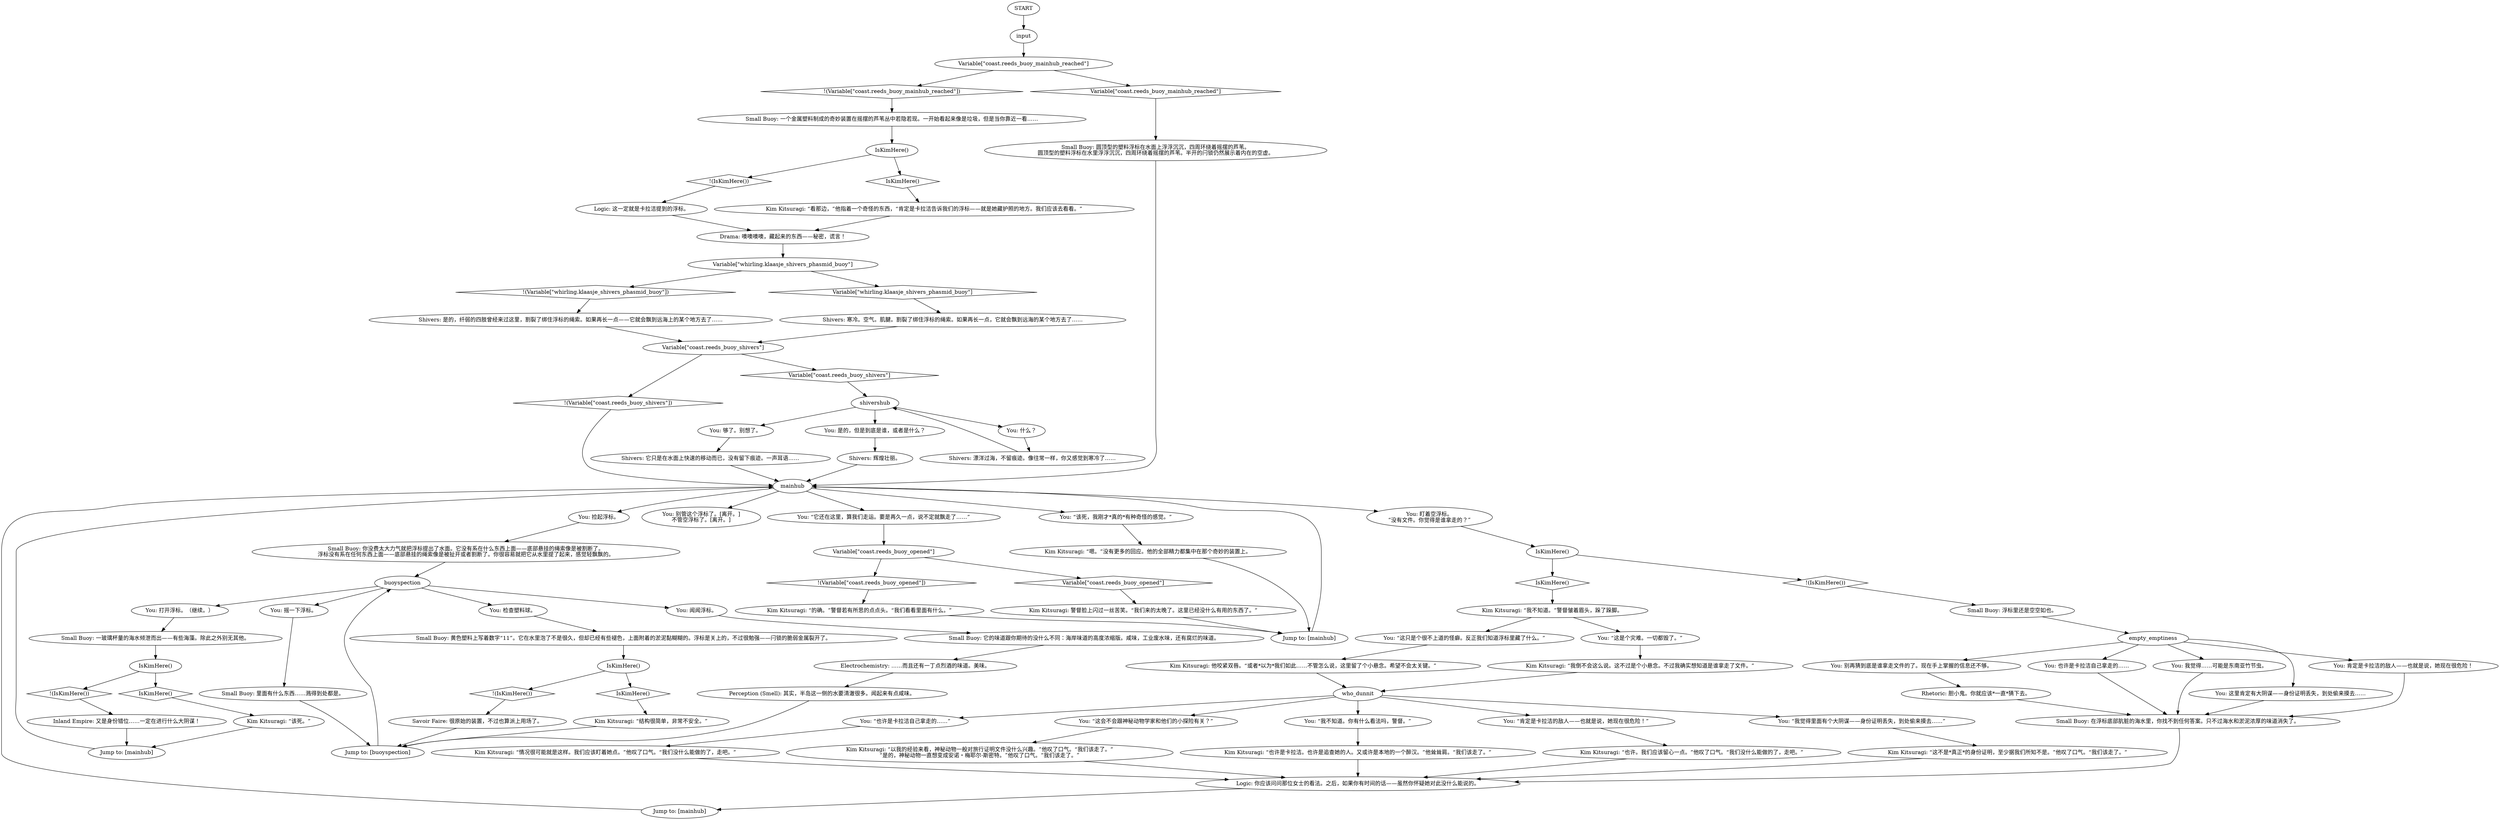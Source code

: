 # COAST / SMALL BUOY
# Here you can find Klaasje's buoy if you know about it.
# ==================================================
digraph G {
	  0 [label="START"];
	  1 [label="input"];
	  2 [label="You: “肯定是卡拉洁的敌人——也就是说，她现在很危险！”"];
	  3 [label="You: 这里肯定有大阴谋——身份证明丢失，到处偷来摸去……"];
	  4 [label="Logic: 你应该问问那位女士的看法。之后，如果你有时间的话——虽然你怀疑她对此没什么能说的。"];
	  5 [label="Jump to: [mainhub]"];
	  6 [label="You: 够了。别想了。"];
	  7 [label="Kim Kitsuragi: “的确。”警督若有所思的点点头。“我们看看里面有什么。”"];
	  8 [label="Perception (Smell): 其实，半岛这一侧的水要清澈很多。闻起来有点咸味。"];
	  9 [label="empty_emptiness"];
	  10 [label="buoyspection"];
	  11 [label="Savoir Faire: 很原始的装置，不过也算派上用场了。"];
	  12 [label="Kim Kitsuragi: “看那边，”他指着一个奇怪的东西，“肯定是卡拉洁告诉我们的浮标——就是她藏护照的地方。我们应该去看看。”"];
	  13 [label="Shivers: 是的，纤弱的四肢曾经来过这里，割裂了绑住浮标的绳索。如果再长一点——它就会飘到远海上的某个地方去了……"];
	  14 [label="You: “我觉得里面有个大阴谋——身份证明丢失，到处偷来摸去……”"];
	  16 [label="Variable[\"whirling.klaasje_shivers_phasmid_buoy\"]"];
	  17 [label="Variable[\"whirling.klaasje_shivers_phasmid_buoy\"]", shape=diamond];
	  18 [label="!(Variable[\"whirling.klaasje_shivers_phasmid_buoy\"])", shape=diamond];
	  19 [label="You: “这只是个很不上道的怪癖。反正我们知道浮标里藏了什么。”"];
	  20 [label="You: “该死，我刚才*真的*有种奇怪的感觉。”"];
	  21 [label="Small Buoy: 一个金属塑料制成的奇妙装置在摇摆的芦苇丛中若隐若现。一开始看起来像是垃圾，但是当你靠近一看……"];
	  22 [label="IsKimHere()"];
	  23 [label="IsKimHere()", shape=diamond];
	  24 [label="!(IsKimHere())", shape=diamond];
	  25 [label="Kim Kitsuragi: “这不是*真正*的身份证明，至少据我们所知不是。”他叹了口气。“我们该走了。”"];
	  26 [label="Kim Kitsuragi: “以我的经验来看，神秘动物一般对旅行证明文件没什么兴趣。”他叹了口气。“我们该走了。”\n“是的，神秘动物一直想变成安诺・梅耶尔-斯密特。”他叹了口气。“我们该走了。”"];
	  27 [label="Rhetoric: 胆小鬼。你就应该*一直*猜下去。"];
	  28 [label="You: 是的，但是到底是谁，或者是什么？"];
	  29 [label="Kim Kitsuragi: “该死。”"];
	  30 [label="Inland Empire: 又是身份错位……一定在进行什么大阴谋！"];
	  31 [label="You: 肯定是卡拉洁的敌人——也就是说，她现在很危险！"];
	  32 [label="Shivers: 辉煌壮丽。"];
	  33 [label="Variable[\"coast.reeds_buoy_opened\"]"];
	  34 [label="Variable[\"coast.reeds_buoy_opened\"]", shape=diamond];
	  35 [label="!(Variable[\"coast.reeds_buoy_opened\"])", shape=diamond];
	  36 [label="You: 别管这个浮标了。[离开。]\n不管空浮标了。[离开。]"];
	  37 [label="Logic: 这一定就是卡拉洁提到的浮标。"];
	  38 [label="Small Buoy: 里面有什么东西……溅得到处都是。"];
	  39 [label="You: 捡起浮标。"];
	  40 [label="IsKimHere()"];
	  41 [label="IsKimHere()", shape=diamond];
	  42 [label="!(IsKimHere())", shape=diamond];
	  43 [label="Kim Kitsuragi: 他咬紧双唇。“或者*以为*我们如此……不管怎么说，这里留了个小悬念。希望不会太关键。”"];
	  44 [label="Jump to: [mainhub]"];
	  45 [label="Kim Kitsuragi: “我倒不会这么说。这不过是个小悬念。不过我确实想知道是谁拿走了文件。”"];
	  46 [label="You: 别再猜到底是谁拿走文件的了。现在手上掌握的信息还不够。"];
	  47 [label="You: 打开浮标。（继续。）"];
	  48 [label="You: “也许是卡拉洁自己拿走的……”"];
	  49 [label="Shivers: 漂洋过海，不留痕迹。像往常一样，你又感觉到寒冷了……"];
	  50 [label="You: 检查塑料球。"];
	  51 [label="Small Buoy: 你没费太大力气就把浮标提出了水面。它没有系在什么东西上面——底部悬挂的绳索像是被割断了。\n浮标没有系在任何东西上面——底部悬挂的绳索像是被扯开或者割断了。你很容易就把它从水里提了起来，感觉轻飘飘的。"];
	  52 [label="Small Buoy: 黄色塑料上写着数字“11”。它在水里泡了不是很久，但却已经有些褪色，上面附着的淤泥黏糊糊的。浮标是关上的，不过很勉强——闩锁的脆弱金属裂开了。"];
	  53 [label="Small Buoy: 圆顶型的塑料浮标在水面上浮浮沉沉，四周环绕着摇摆的芦苇。\n圆顶型的塑料浮标在水里浮浮沉沉，四周环绕着摇摆的芦苇。半开的闩锁仍然展示着内在的空虚。"];
	  54 [label="You: “它还在这里，算我们走运。要是再久一点，说不定就飘走了……”"];
	  55 [label="IsKimHere()"];
	  56 [label="IsKimHere()", shape=diamond];
	  57 [label="!(IsKimHere())", shape=diamond];
	  58 [label="You: “这是个灾难。一切都毁了。”"];
	  59 [label="Shivers: 寒冷。空气。肌腱。割裂了绑住浮标的绳索。如果再长一点，它就会飘到远海的某个地方去了……"];
	  60 [label="Kim Kitsuragi: “我不知道。”警督皱着眉头，跺了跺脚。"];
	  61 [label="who_dunnit"];
	  62 [label="You: “这会不会跟神秘动物学家和他们的小探险有关？”"];
	  63 [label="Electrochemistry: ……而且还有一丁点烈酒的味道。美味。"];
	  64 [label="Small Buoy: 在浮标底部肮脏的海水里，你找不到任何答案。只不过海水和淤泥浓厚的味道消失了。"];
	  65 [label="You: 也许是卡拉洁自己拿走的……"];
	  66 [label="shivershub"];
	  67 [label="Kim Kitsuragi: “情况很可能就是这样。我们应该盯着她点。”他叹了口气。“我们没什么能做的了，走吧。”"];
	  68 [label="You: 什么？"];
	  69 [label="Small Buoy: 一玻璃杯量的海水倾泄而出——有些海藻。除此之外别无其他。"];
	  70 [label="Variable[\"coast.reeds_buoy_mainhub_reached\"]"];
	  71 [label="Variable[\"coast.reeds_buoy_mainhub_reached\"]", shape=diamond];
	  72 [label="!(Variable[\"coast.reeds_buoy_mainhub_reached\"])", shape=diamond];
	  73 [label="Small Buoy: 浮标里还是空空如也。"];
	  74 [label="IsKimHere()"];
	  75 [label="IsKimHere()", shape=diamond];
	  76 [label="!(IsKimHere())", shape=diamond];
	  77 [label="Shivers: 它只是在水面上快速的移动而已，没有留下痕迹。一声耳语……"];
	  78 [label="Small Buoy: 它的味道跟你期待的没什么不同：海岸味道的高度浓缩版。咸味，工业废水味，还有腐烂的味道。"];
	  79 [label="Jump to: [buoyspection]"];
	  80 [label="You: 我觉得……可能是东南亚竹节虫。"];
	  81 [label="Drama: 噢噢噢噢，藏起来的东西——秘密，谎言！"];
	  82 [label="mainhub"];
	  83 [label="Variable[\"coast.reeds_buoy_shivers\"]"];
	  84 [label="Variable[\"coast.reeds_buoy_shivers\"]", shape=diamond];
	  85 [label="!(Variable[\"coast.reeds_buoy_shivers\"])", shape=diamond];
	  86 [label="Kim Kitsuragi: “也许是卡拉洁。也许是追查她的人。又或许是本地的一个醉汉。”他耸耸肩。“我们该走了。”"];
	  87 [label="You: 闻闻浮标。"];
	  88 [label="Kim Kitsuragi: “嗯。”没有更多的回应。他的全部精力都集中在那个奇妙的装置上。"];
	  89 [label="You: 盯着空浮标。\n“没有文件。你觉得是谁拿走的？”"];
	  90 [label="Jump to: [mainhub]"];
	  91 [label="You: 摇一下浮标。"];
	  92 [label="Kim Kitsuragi: “结构很简单，非常不安全。”"];
	  93 [label="Kim Kitsuragi: “也许。我们应该留心一点。”他叹了口气。“我们没什么能做的了，走吧。”"];
	  94 [label="Kim Kitsuragi: 警督脸上闪过一丝苦笑。“我们来的太晚了。这里已经没什么有用的东西了。”"];
	  95 [label="You: “我不知道。你有什么看法吗，警督。”"];
	  0 -> 1
	  1 -> 70
	  2 -> 93
	  3 -> 64
	  4 -> 5
	  5 -> 82
	  6 -> 77
	  7 -> 90
	  8 -> 79
	  9 -> 65
	  9 -> 3
	  9 -> 46
	  9 -> 80
	  9 -> 31
	  10 -> 50
	  10 -> 91
	  10 -> 47
	  10 -> 87
	  11 -> 79
	  12 -> 81
	  13 -> 83
	  14 -> 25
	  16 -> 17
	  16 -> 18
	  17 -> 59
	  18 -> 13
	  19 -> 43
	  20 -> 88
	  21 -> 22
	  22 -> 24
	  22 -> 23
	  23 -> 12
	  24 -> 37
	  25 -> 4
	  26 -> 4
	  27 -> 64
	  28 -> 32
	  29 -> 44
	  30 -> 44
	  31 -> 64
	  32 -> 82
	  33 -> 34
	  33 -> 35
	  34 -> 94
	  35 -> 7
	  37 -> 81
	  38 -> 79
	  39 -> 51
	  40 -> 41
	  40 -> 42
	  41 -> 60
	  42 -> 73
	  43 -> 61
	  44 -> 82
	  45 -> 61
	  46 -> 27
	  47 -> 69
	  48 -> 67
	  49 -> 66
	  50 -> 52
	  51 -> 10
	  52 -> 55
	  53 -> 82
	  54 -> 33
	  55 -> 56
	  55 -> 57
	  56 -> 92
	  57 -> 11
	  58 -> 45
	  59 -> 83
	  60 -> 58
	  60 -> 19
	  61 -> 2
	  61 -> 14
	  61 -> 48
	  61 -> 62
	  61 -> 95
	  62 -> 26
	  63 -> 8
	  64 -> 4
	  65 -> 64
	  66 -> 68
	  66 -> 28
	  66 -> 6
	  67 -> 4
	  68 -> 49
	  69 -> 74
	  70 -> 72
	  70 -> 71
	  71 -> 53
	  72 -> 21
	  73 -> 9
	  74 -> 75
	  74 -> 76
	  75 -> 29
	  76 -> 30
	  77 -> 82
	  78 -> 63
	  79 -> 10
	  80 -> 64
	  81 -> 16
	  82 -> 36
	  82 -> 39
	  82 -> 20
	  82 -> 54
	  82 -> 89
	  83 -> 84
	  83 -> 85
	  84 -> 66
	  85 -> 82
	  86 -> 4
	  87 -> 78
	  88 -> 90
	  89 -> 40
	  90 -> 82
	  91 -> 38
	  92 -> 79
	  93 -> 4
	  94 -> 90
	  95 -> 86
}

